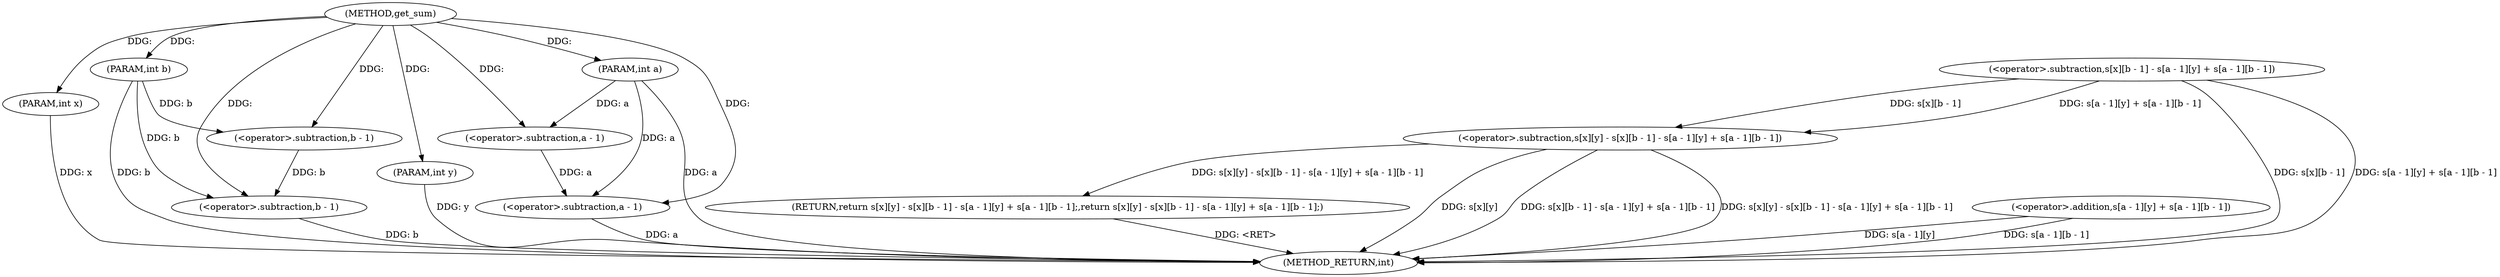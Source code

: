 digraph "get_sum" {  
"1000101" [label = "(METHOD,get_sum)" ]
"1000139" [label = "(METHOD_RETURN,int)" ]
"1000102" [label = "(PARAM,int a)" ]
"1000103" [label = "(PARAM,int b)" ]
"1000104" [label = "(PARAM,int x)" ]
"1000105" [label = "(PARAM,int y)" ]
"1000107" [label = "(RETURN,return s[x][y] - s[x][b - 1] - s[a - 1][y] + s[a - 1][b - 1];,return s[x][y] - s[x][b - 1] - s[a - 1][y] + s[a - 1][b - 1];)" ]
"1000108" [label = "(<operator>.subtraction,s[x][y] - s[x][b - 1] - s[a - 1][y] + s[a - 1][b - 1])" ]
"1000114" [label = "(<operator>.subtraction,s[x][b - 1] - s[a - 1][y] + s[a - 1][b - 1])" ]
"1000122" [label = "(<operator>.addition,s[a - 1][y] + s[a - 1][b - 1])" ]
"1000119" [label = "(<operator>.subtraction,b - 1)" ]
"1000136" [label = "(<operator>.subtraction,b - 1)" ]
"1000126" [label = "(<operator>.subtraction,a - 1)" ]
"1000133" [label = "(<operator>.subtraction,a - 1)" ]
  "1000102" -> "1000139"  [ label = "DDG: a"] 
  "1000103" -> "1000139"  [ label = "DDG: b"] 
  "1000104" -> "1000139"  [ label = "DDG: x"] 
  "1000105" -> "1000139"  [ label = "DDG: y"] 
  "1000108" -> "1000139"  [ label = "DDG: s[x][y]"] 
  "1000114" -> "1000139"  [ label = "DDG: s[x][b - 1]"] 
  "1000122" -> "1000139"  [ label = "DDG: s[a - 1][y]"] 
  "1000133" -> "1000139"  [ label = "DDG: a"] 
  "1000136" -> "1000139"  [ label = "DDG: b"] 
  "1000122" -> "1000139"  [ label = "DDG: s[a - 1][b - 1]"] 
  "1000114" -> "1000139"  [ label = "DDG: s[a - 1][y] + s[a - 1][b - 1]"] 
  "1000108" -> "1000139"  [ label = "DDG: s[x][b - 1] - s[a - 1][y] + s[a - 1][b - 1]"] 
  "1000108" -> "1000139"  [ label = "DDG: s[x][y] - s[x][b - 1] - s[a - 1][y] + s[a - 1][b - 1]"] 
  "1000107" -> "1000139"  [ label = "DDG: <RET>"] 
  "1000101" -> "1000102"  [ label = "DDG: "] 
  "1000101" -> "1000103"  [ label = "DDG: "] 
  "1000101" -> "1000104"  [ label = "DDG: "] 
  "1000101" -> "1000105"  [ label = "DDG: "] 
  "1000108" -> "1000107"  [ label = "DDG: s[x][y] - s[x][b - 1] - s[a - 1][y] + s[a - 1][b - 1]"] 
  "1000114" -> "1000108"  [ label = "DDG: s[x][b - 1]"] 
  "1000114" -> "1000108"  [ label = "DDG: s[a - 1][y] + s[a - 1][b - 1]"] 
  "1000103" -> "1000119"  [ label = "DDG: b"] 
  "1000101" -> "1000119"  [ label = "DDG: "] 
  "1000119" -> "1000136"  [ label = "DDG: b"] 
  "1000103" -> "1000136"  [ label = "DDG: b"] 
  "1000101" -> "1000136"  [ label = "DDG: "] 
  "1000102" -> "1000126"  [ label = "DDG: a"] 
  "1000101" -> "1000126"  [ label = "DDG: "] 
  "1000126" -> "1000133"  [ label = "DDG: a"] 
  "1000102" -> "1000133"  [ label = "DDG: a"] 
  "1000101" -> "1000133"  [ label = "DDG: "] 
}
